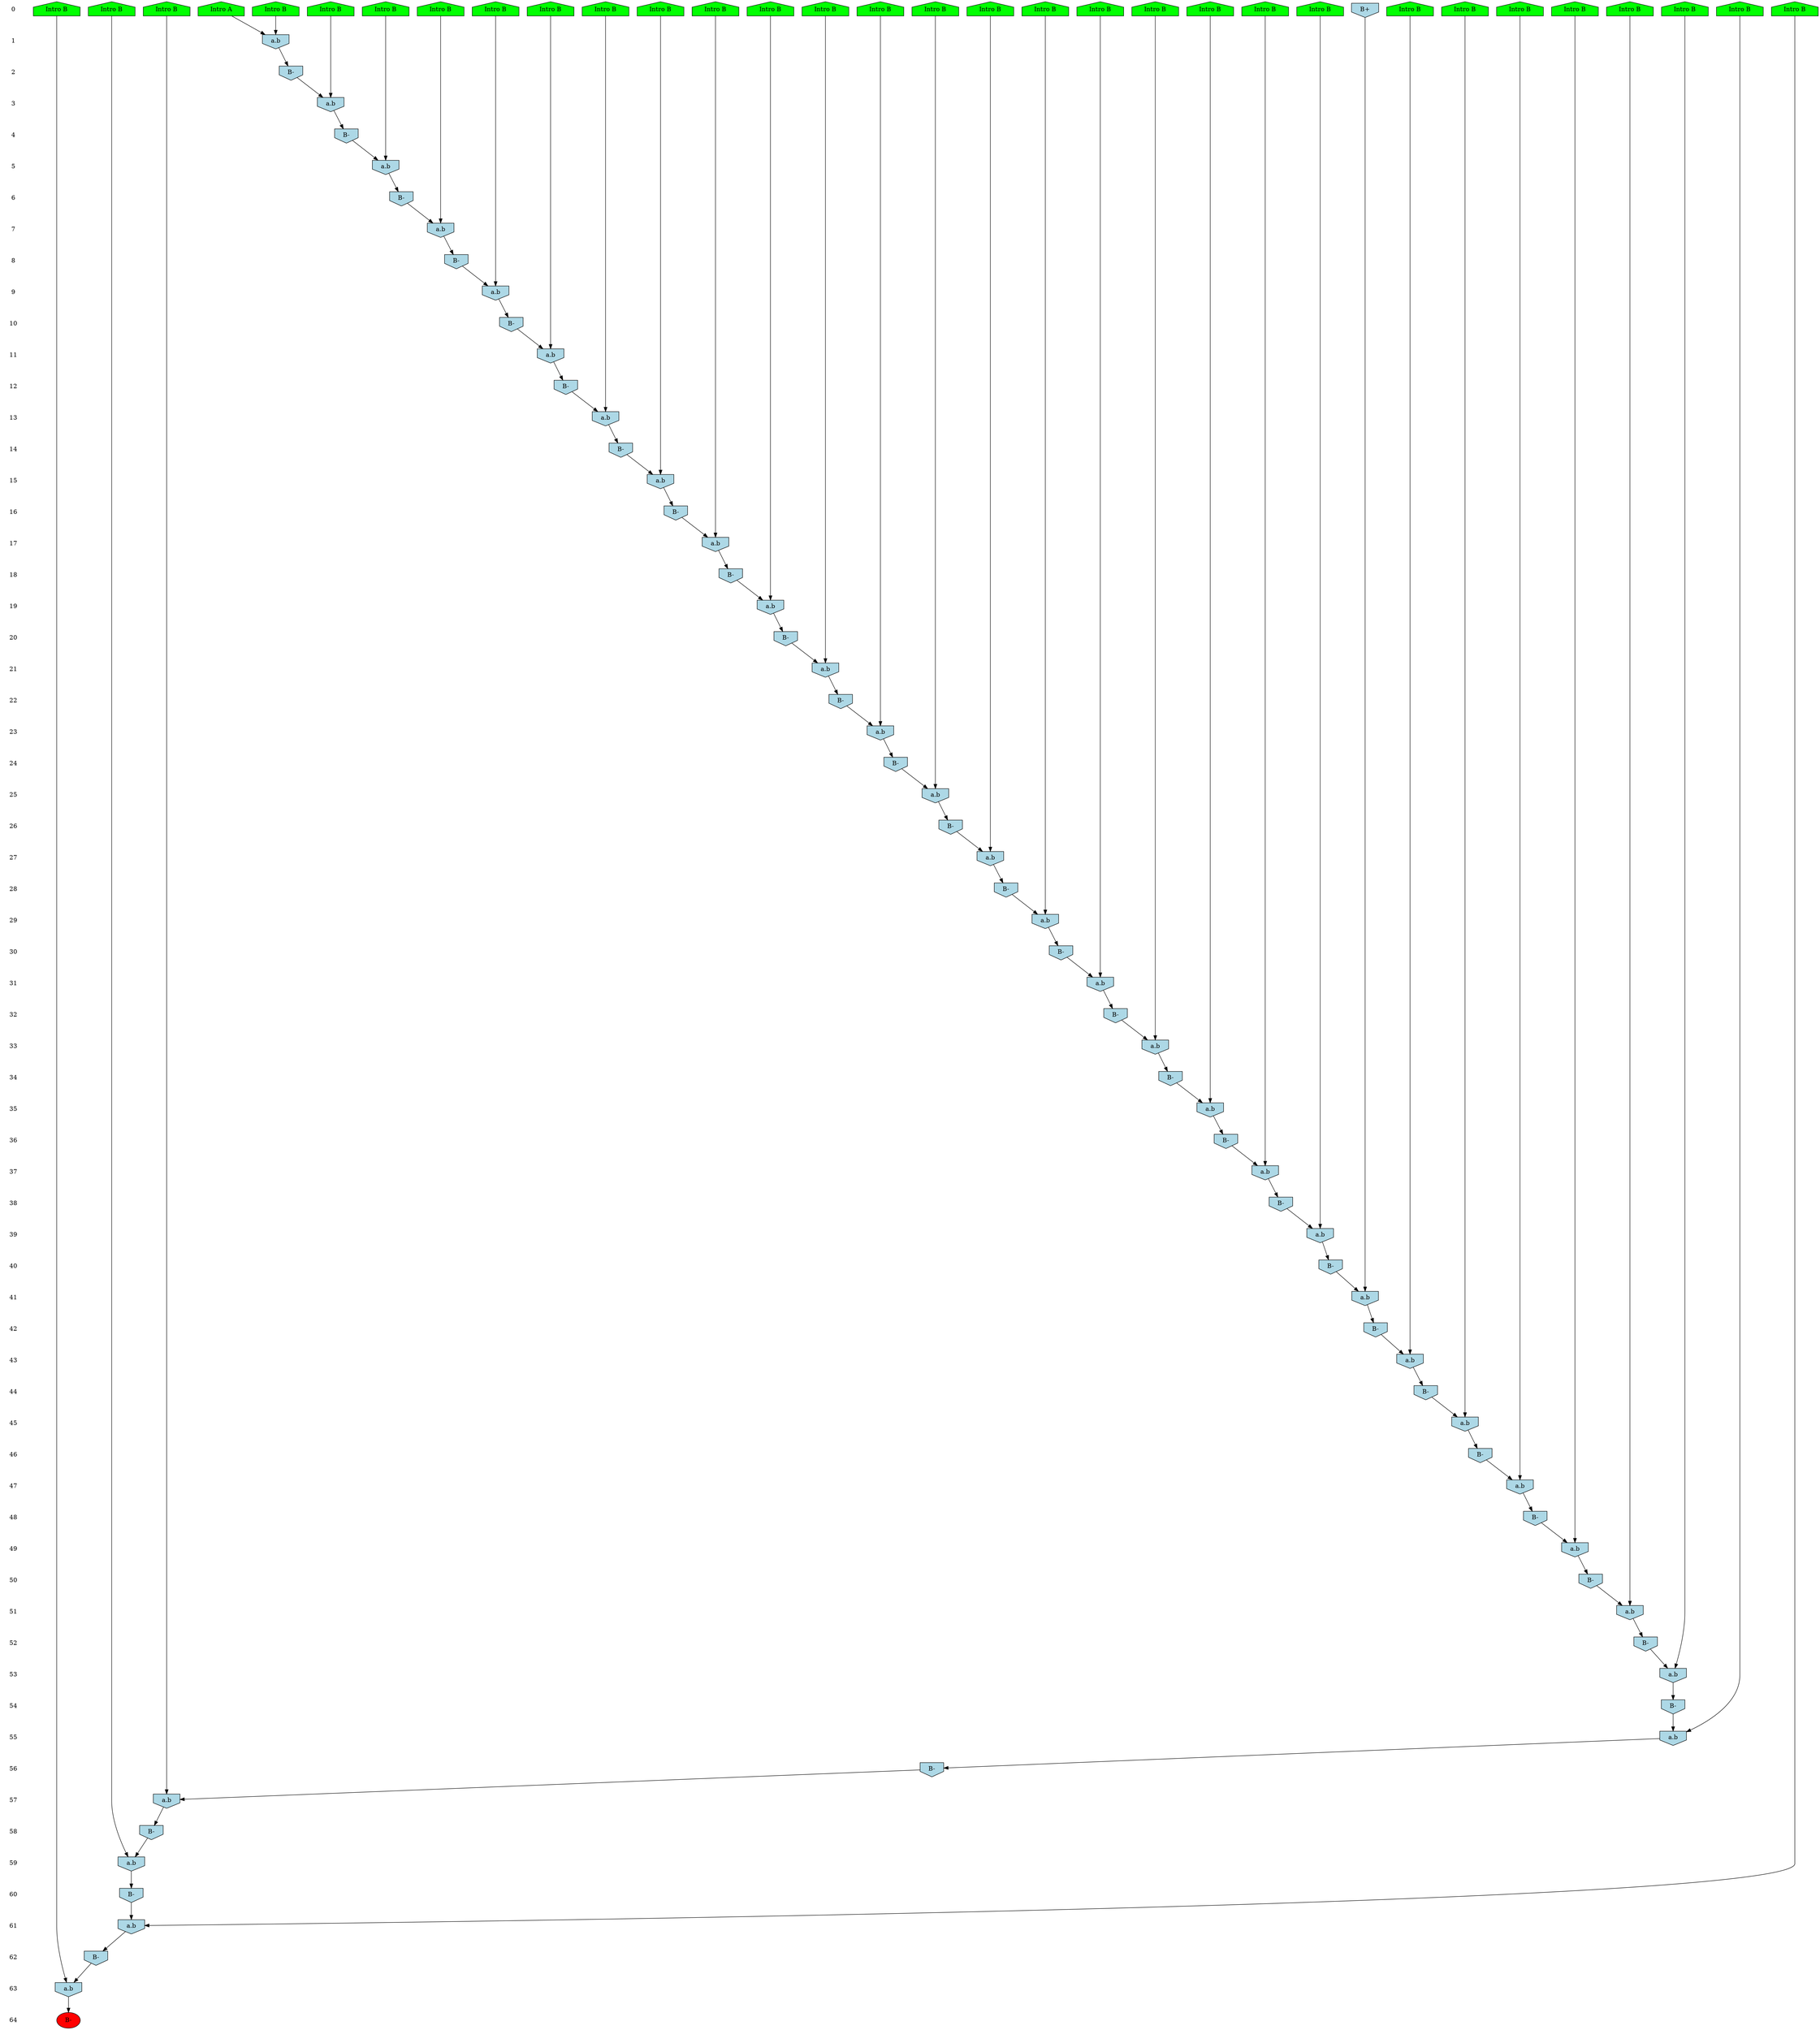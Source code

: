 /* Compression of 1 causal flows obtained in average at 2.801991E+01 t.u */
/* Compressed causal flows were: [32] */
digraph G{
 ranksep=.5 ; 
{ rank = same ; "0" [shape=plaintext] ; node_1 [label ="Intro B", shape=house, style=filled, fillcolor=green] ;
node_2 [label ="Intro B", shape=house, style=filled, fillcolor=green] ;
node_3 [label ="Intro B", shape=house, style=filled, fillcolor=green] ;
node_4 [label ="Intro B", shape=house, style=filled, fillcolor=green] ;
node_5 [label ="Intro B", shape=house, style=filled, fillcolor=green] ;
node_6 [label ="Intro B", shape=house, style=filled, fillcolor=green] ;
node_7 [label ="Intro B", shape=house, style=filled, fillcolor=green] ;
node_8 [label ="Intro B", shape=house, style=filled, fillcolor=green] ;
node_9 [label ="Intro B", shape=house, style=filled, fillcolor=green] ;
node_10 [label ="Intro B", shape=house, style=filled, fillcolor=green] ;
node_11 [label ="Intro B", shape=house, style=filled, fillcolor=green] ;
node_12 [label ="Intro B", shape=house, style=filled, fillcolor=green] ;
node_13 [label ="Intro B", shape=house, style=filled, fillcolor=green] ;
node_14 [label ="Intro B", shape=house, style=filled, fillcolor=green] ;
node_15 [label ="Intro B", shape=house, style=filled, fillcolor=green] ;
node_16 [label ="Intro B", shape=house, style=filled, fillcolor=green] ;
node_17 [label ="Intro B", shape=house, style=filled, fillcolor=green] ;
node_18 [label ="Intro B", shape=house, style=filled, fillcolor=green] ;
node_19 [label ="Intro B", shape=house, style=filled, fillcolor=green] ;
node_20 [label ="Intro B", shape=house, style=filled, fillcolor=green] ;
node_21 [label ="Intro B", shape=house, style=filled, fillcolor=green] ;
node_22 [label ="Intro B", shape=house, style=filled, fillcolor=green] ;
node_23 [label ="Intro B", shape=house, style=filled, fillcolor=green] ;
node_24 [label ="Intro B", shape=house, style=filled, fillcolor=green] ;
node_25 [label ="Intro B", shape=house, style=filled, fillcolor=green] ;
node_26 [label ="Intro B", shape=house, style=filled, fillcolor=green] ;
node_27 [label ="Intro B", shape=house, style=filled, fillcolor=green] ;
node_28 [label ="Intro B", shape=house, style=filled, fillcolor=green] ;
node_29 [label ="Intro B", shape=house, style=filled, fillcolor=green] ;
node_30 [label ="Intro B", shape=house, style=filled, fillcolor=green] ;
node_31 [label ="Intro B", shape=house, style=filled, fillcolor=green] ;
node_32 [label ="Intro A", shape=house, style=filled, fillcolor=green] ;
node_46 [label="B+", shape=invhouse, style=filled, fillcolor = lightblue] ;
}
{ rank = same ; "1" [shape=plaintext] ; node_33 [label="a.b", shape=invhouse, style=filled, fillcolor = lightblue] ;
}
{ rank = same ; "2" [shape=plaintext] ; node_34 [label="B-", shape=invhouse, style=filled, fillcolor = lightblue] ;
}
{ rank = same ; "3" [shape=plaintext] ; node_35 [label="a.b", shape=invhouse, style=filled, fillcolor = lightblue] ;
}
{ rank = same ; "4" [shape=plaintext] ; node_36 [label="B-", shape=invhouse, style=filled, fillcolor = lightblue] ;
}
{ rank = same ; "5" [shape=plaintext] ; node_37 [label="a.b", shape=invhouse, style=filled, fillcolor = lightblue] ;
}
{ rank = same ; "6" [shape=plaintext] ; node_38 [label="B-", shape=invhouse, style=filled, fillcolor = lightblue] ;
}
{ rank = same ; "7" [shape=plaintext] ; node_39 [label="a.b", shape=invhouse, style=filled, fillcolor = lightblue] ;
}
{ rank = same ; "8" [shape=plaintext] ; node_40 [label="B-", shape=invhouse, style=filled, fillcolor = lightblue] ;
}
{ rank = same ; "9" [shape=plaintext] ; node_41 [label="a.b", shape=invhouse, style=filled, fillcolor = lightblue] ;
}
{ rank = same ; "10" [shape=plaintext] ; node_42 [label="B-", shape=invhouse, style=filled, fillcolor = lightblue] ;
}
{ rank = same ; "11" [shape=plaintext] ; node_43 [label="a.b", shape=invhouse, style=filled, fillcolor = lightblue] ;
}
{ rank = same ; "12" [shape=plaintext] ; node_44 [label="B-", shape=invhouse, style=filled, fillcolor = lightblue] ;
}
{ rank = same ; "13" [shape=plaintext] ; node_45 [label="a.b", shape=invhouse, style=filled, fillcolor = lightblue] ;
}
{ rank = same ; "14" [shape=plaintext] ; node_47 [label="B-", shape=invhouse, style=filled, fillcolor = lightblue] ;
}
{ rank = same ; "15" [shape=plaintext] ; node_48 [label="a.b", shape=invhouse, style=filled, fillcolor = lightblue] ;
}
{ rank = same ; "16" [shape=plaintext] ; node_49 [label="B-", shape=invhouse, style=filled, fillcolor = lightblue] ;
}
{ rank = same ; "17" [shape=plaintext] ; node_50 [label="a.b", shape=invhouse, style=filled, fillcolor = lightblue] ;
}
{ rank = same ; "18" [shape=plaintext] ; node_51 [label="B-", shape=invhouse, style=filled, fillcolor = lightblue] ;
}
{ rank = same ; "19" [shape=plaintext] ; node_52 [label="a.b", shape=invhouse, style=filled, fillcolor = lightblue] ;
}
{ rank = same ; "20" [shape=plaintext] ; node_53 [label="B-", shape=invhouse, style=filled, fillcolor = lightblue] ;
}
{ rank = same ; "21" [shape=plaintext] ; node_54 [label="a.b", shape=invhouse, style=filled, fillcolor = lightblue] ;
}
{ rank = same ; "22" [shape=plaintext] ; node_55 [label="B-", shape=invhouse, style=filled, fillcolor = lightblue] ;
}
{ rank = same ; "23" [shape=plaintext] ; node_56 [label="a.b", shape=invhouse, style=filled, fillcolor = lightblue] ;
}
{ rank = same ; "24" [shape=plaintext] ; node_57 [label="B-", shape=invhouse, style=filled, fillcolor = lightblue] ;
}
{ rank = same ; "25" [shape=plaintext] ; node_58 [label="a.b", shape=invhouse, style=filled, fillcolor = lightblue] ;
}
{ rank = same ; "26" [shape=plaintext] ; node_59 [label="B-", shape=invhouse, style=filled, fillcolor = lightblue] ;
}
{ rank = same ; "27" [shape=plaintext] ; node_60 [label="a.b", shape=invhouse, style=filled, fillcolor = lightblue] ;
}
{ rank = same ; "28" [shape=plaintext] ; node_61 [label="B-", shape=invhouse, style=filled, fillcolor = lightblue] ;
}
{ rank = same ; "29" [shape=plaintext] ; node_62 [label="a.b", shape=invhouse, style=filled, fillcolor = lightblue] ;
}
{ rank = same ; "30" [shape=plaintext] ; node_63 [label="B-", shape=invhouse, style=filled, fillcolor = lightblue] ;
}
{ rank = same ; "31" [shape=plaintext] ; node_64 [label="a.b", shape=invhouse, style=filled, fillcolor = lightblue] ;
}
{ rank = same ; "32" [shape=plaintext] ; node_65 [label="B-", shape=invhouse, style=filled, fillcolor = lightblue] ;
}
{ rank = same ; "33" [shape=plaintext] ; node_66 [label="a.b", shape=invhouse, style=filled, fillcolor = lightblue] ;
}
{ rank = same ; "34" [shape=plaintext] ; node_67 [label="B-", shape=invhouse, style=filled, fillcolor = lightblue] ;
}
{ rank = same ; "35" [shape=plaintext] ; node_68 [label="a.b", shape=invhouse, style=filled, fillcolor = lightblue] ;
}
{ rank = same ; "36" [shape=plaintext] ; node_69 [label="B-", shape=invhouse, style=filled, fillcolor = lightblue] ;
}
{ rank = same ; "37" [shape=plaintext] ; node_70 [label="a.b", shape=invhouse, style=filled, fillcolor = lightblue] ;
}
{ rank = same ; "38" [shape=plaintext] ; node_71 [label="B-", shape=invhouse, style=filled, fillcolor = lightblue] ;
}
{ rank = same ; "39" [shape=plaintext] ; node_72 [label="a.b", shape=invhouse, style=filled, fillcolor = lightblue] ;
}
{ rank = same ; "40" [shape=plaintext] ; node_73 [label="B-", shape=invhouse, style=filled, fillcolor = lightblue] ;
}
{ rank = same ; "41" [shape=plaintext] ; node_74 [label="a.b", shape=invhouse, style=filled, fillcolor = lightblue] ;
}
{ rank = same ; "42" [shape=plaintext] ; node_75 [label="B-", shape=invhouse, style=filled, fillcolor = lightblue] ;
}
{ rank = same ; "43" [shape=plaintext] ; node_76 [label="a.b", shape=invhouse, style=filled, fillcolor = lightblue] ;
}
{ rank = same ; "44" [shape=plaintext] ; node_77 [label="B-", shape=invhouse, style=filled, fillcolor = lightblue] ;
}
{ rank = same ; "45" [shape=plaintext] ; node_78 [label="a.b", shape=invhouse, style=filled, fillcolor = lightblue] ;
}
{ rank = same ; "46" [shape=plaintext] ; node_79 [label="B-", shape=invhouse, style=filled, fillcolor = lightblue] ;
}
{ rank = same ; "47" [shape=plaintext] ; node_80 [label="a.b", shape=invhouse, style=filled, fillcolor = lightblue] ;
}
{ rank = same ; "48" [shape=plaintext] ; node_81 [label="B-", shape=invhouse, style=filled, fillcolor = lightblue] ;
}
{ rank = same ; "49" [shape=plaintext] ; node_82 [label="a.b", shape=invhouse, style=filled, fillcolor = lightblue] ;
}
{ rank = same ; "50" [shape=plaintext] ; node_83 [label="B-", shape=invhouse, style=filled, fillcolor = lightblue] ;
}
{ rank = same ; "51" [shape=plaintext] ; node_84 [label="a.b", shape=invhouse, style=filled, fillcolor = lightblue] ;
}
{ rank = same ; "52" [shape=plaintext] ; node_85 [label="B-", shape=invhouse, style=filled, fillcolor = lightblue] ;
}
{ rank = same ; "53" [shape=plaintext] ; node_86 [label="a.b", shape=invhouse, style=filled, fillcolor = lightblue] ;
}
{ rank = same ; "54" [shape=plaintext] ; node_87 [label="B-", shape=invhouse, style=filled, fillcolor = lightblue] ;
}
{ rank = same ; "55" [shape=plaintext] ; node_88 [label="a.b", shape=invhouse, style=filled, fillcolor = lightblue] ;
}
{ rank = same ; "56" [shape=plaintext] ; node_89 [label="B-", shape=invhouse, style=filled, fillcolor = lightblue] ;
}
{ rank = same ; "57" [shape=plaintext] ; node_90 [label="a.b", shape=invhouse, style=filled, fillcolor = lightblue] ;
}
{ rank = same ; "58" [shape=plaintext] ; node_91 [label="B-", shape=invhouse, style=filled, fillcolor = lightblue] ;
}
{ rank = same ; "59" [shape=plaintext] ; node_92 [label="a.b", shape=invhouse, style=filled, fillcolor = lightblue] ;
}
{ rank = same ; "60" [shape=plaintext] ; node_93 [label="B-", shape=invhouse, style=filled, fillcolor = lightblue] ;
}
{ rank = same ; "61" [shape=plaintext] ; node_94 [label="a.b", shape=invhouse, style=filled, fillcolor = lightblue] ;
}
{ rank = same ; "62" [shape=plaintext] ; node_95 [label="B-", shape=invhouse, style=filled, fillcolor = lightblue] ;
}
{ rank = same ; "63" [shape=plaintext] ; node_96 [label="a.b", shape=invhouse, style=filled, fillcolor = lightblue] ;
}
{ rank = same ; "64" [shape=plaintext] ; node_97 [label ="B-", style=filled, fillcolor=red] ;
}
"0" -> "1" [style="invis"]; 
"1" -> "2" [style="invis"]; 
"2" -> "3" [style="invis"]; 
"3" -> "4" [style="invis"]; 
"4" -> "5" [style="invis"]; 
"5" -> "6" [style="invis"]; 
"6" -> "7" [style="invis"]; 
"7" -> "8" [style="invis"]; 
"8" -> "9" [style="invis"]; 
"9" -> "10" [style="invis"]; 
"10" -> "11" [style="invis"]; 
"11" -> "12" [style="invis"]; 
"12" -> "13" [style="invis"]; 
"13" -> "14" [style="invis"]; 
"14" -> "15" [style="invis"]; 
"15" -> "16" [style="invis"]; 
"16" -> "17" [style="invis"]; 
"17" -> "18" [style="invis"]; 
"18" -> "19" [style="invis"]; 
"19" -> "20" [style="invis"]; 
"20" -> "21" [style="invis"]; 
"21" -> "22" [style="invis"]; 
"22" -> "23" [style="invis"]; 
"23" -> "24" [style="invis"]; 
"24" -> "25" [style="invis"]; 
"25" -> "26" [style="invis"]; 
"26" -> "27" [style="invis"]; 
"27" -> "28" [style="invis"]; 
"28" -> "29" [style="invis"]; 
"29" -> "30" [style="invis"]; 
"30" -> "31" [style="invis"]; 
"31" -> "32" [style="invis"]; 
"32" -> "33" [style="invis"]; 
"33" -> "34" [style="invis"]; 
"34" -> "35" [style="invis"]; 
"35" -> "36" [style="invis"]; 
"36" -> "37" [style="invis"]; 
"37" -> "38" [style="invis"]; 
"38" -> "39" [style="invis"]; 
"39" -> "40" [style="invis"]; 
"40" -> "41" [style="invis"]; 
"41" -> "42" [style="invis"]; 
"42" -> "43" [style="invis"]; 
"43" -> "44" [style="invis"]; 
"44" -> "45" [style="invis"]; 
"45" -> "46" [style="invis"]; 
"46" -> "47" [style="invis"]; 
"47" -> "48" [style="invis"]; 
"48" -> "49" [style="invis"]; 
"49" -> "50" [style="invis"]; 
"50" -> "51" [style="invis"]; 
"51" -> "52" [style="invis"]; 
"52" -> "53" [style="invis"]; 
"53" -> "54" [style="invis"]; 
"54" -> "55" [style="invis"]; 
"55" -> "56" [style="invis"]; 
"56" -> "57" [style="invis"]; 
"57" -> "58" [style="invis"]; 
"58" -> "59" [style="invis"]; 
"59" -> "60" [style="invis"]; 
"60" -> "61" [style="invis"]; 
"61" -> "62" [style="invis"]; 
"62" -> "63" [style="invis"]; 
"63" -> "64" [style="invis"]; 
node_3 -> node_33
node_32 -> node_33
node_33 -> node_34
node_12 -> node_35
node_34 -> node_35
node_35 -> node_36
node_10 -> node_37
node_36 -> node_37
node_37 -> node_38
node_29 -> node_39
node_38 -> node_39
node_39 -> node_40
node_6 -> node_41
node_40 -> node_41
node_41 -> node_42
node_22 -> node_43
node_42 -> node_43
node_43 -> node_44
node_24 -> node_45
node_44 -> node_45
node_45 -> node_47
node_27 -> node_48
node_47 -> node_48
node_48 -> node_49
node_14 -> node_50
node_49 -> node_50
node_50 -> node_51
node_4 -> node_52
node_51 -> node_52
node_52 -> node_53
node_30 -> node_54
node_53 -> node_54
node_54 -> node_55
node_11 -> node_56
node_55 -> node_56
node_56 -> node_57
node_28 -> node_58
node_57 -> node_58
node_58 -> node_59
node_18 -> node_60
node_59 -> node_60
node_60 -> node_61
node_15 -> node_62
node_61 -> node_62
node_62 -> node_63
node_2 -> node_64
node_63 -> node_64
node_64 -> node_65
node_19 -> node_66
node_65 -> node_66
node_66 -> node_67
node_9 -> node_68
node_67 -> node_68
node_68 -> node_69
node_8 -> node_70
node_69 -> node_70
node_70 -> node_71
node_13 -> node_72
node_71 -> node_72
node_72 -> node_73
node_46 -> node_74
node_73 -> node_74
node_74 -> node_75
node_25 -> node_76
node_75 -> node_76
node_76 -> node_77
node_21 -> node_78
node_77 -> node_78
node_78 -> node_79
node_17 -> node_80
node_79 -> node_80
node_80 -> node_81
node_20 -> node_82
node_81 -> node_82
node_82 -> node_83
node_31 -> node_84
node_83 -> node_84
node_84 -> node_85
node_7 -> node_86
node_85 -> node_86
node_86 -> node_87
node_16 -> node_88
node_87 -> node_88
node_88 -> node_89
node_1 -> node_90
node_89 -> node_90
node_90 -> node_91
node_26 -> node_92
node_91 -> node_92
node_92 -> node_93
node_5 -> node_94
node_93 -> node_94
node_94 -> node_95
node_23 -> node_96
node_95 -> node_96
node_96 -> node_97
}
/*
 Dot generation time: 0.000860
*/